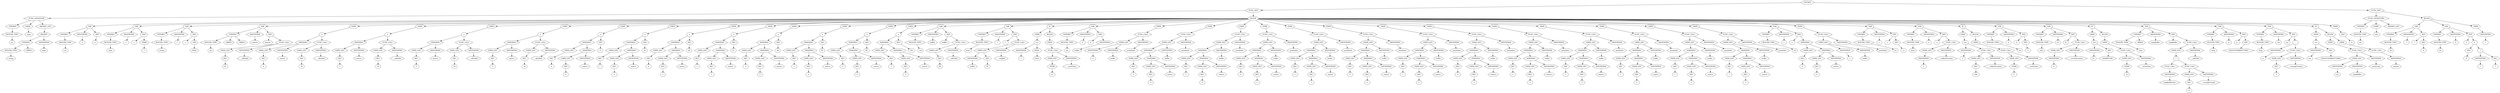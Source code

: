 digraph Tree {
    node [shape=hexagon];
    node_0 [label="SOURCE"]
    node_0 -> node_1;
    node_1 [label="FUNC_DEF"]
    node_1 -> node_2;
    node_2 [label="FUNC_SIGNATURE"]
    node_2 -> node_3;
    node_3 [label="TYPEREF"]
    node_3 -> node_4;
    node_4 [label="BUILTIN_TYPE"]
    node_4 -> node_5;
    node_5 [label="int"]
    node_2 -> node_6;
    node_6 [label="NAME"]
    node_6 -> node_7;
    node_7 [label="main"]
    node_2 -> node_8;
    node_8 [label="ARGDEF_LIST"]
    node_8 -> node_9;
    node_9 [label="ARGDEF"]
    node_9 -> node_10;
    node_10 [label="TYPEREF"]
    node_10 -> node_11;
    node_11 [label="BUILTIN_TYPE"]
    node_11 -> node_12;
    node_12 [label="string"]
    node_10 -> node_13;
    node_13 [label="ARRAY"]
    node_9 -> node_14;
    node_14 [label="IDENTIFIER"]
    node_14 -> node_15;
    node_15 [label="args"]
    node_1 -> node_16;
    node_16 [label="BLOCK"]
    node_16 -> node_17;
    node_17 [label="VAR"]
    node_17 -> node_18;
    node_18 [label="TYPEREF"]
    node_18 -> node_19;
    node_19 [label="BUILTIN_TYPE"]
    node_19 -> node_20;
    node_20 [label="int"]
    node_17 -> node_21;
    node_21 [label="IDENTIFIER"]
    node_21 -> node_22;
    node_22 [label="a"]
    node_17 -> node_23;
    node_23 [label="INIT"]
    node_23 -> node_24;
    node_24 [label="a"]
    node_16 -> node_25;
    node_25 [label="VAR"]
    node_25 -> node_26;
    node_26 [label="TYPEREF"]
    node_26 -> node_27;
    node_27 [label="BUILTIN_TYPE"]
    node_27 -> node_28;
    node_28 [label="char"]
    node_25 -> node_29;
    node_29 [label="IDENTIFIER"]
    node_29 -> node_30;
    node_30 [label="c"]
    node_25 -> node_31;
    node_31 [label="INIT"]
    node_31 -> node_32;
    node_32 [label="c"]
    node_31 -> node_33;
    node_33 [label="SYMB"]
    node_33 -> node_34;
    node_34 [label="'i'"]
    node_16 -> node_35;
    node_35 [label="VAR"]
    node_35 -> node_36;
    node_36 [label="TYPEREF"]
    node_36 -> node_37;
    node_37 [label="BUILTIN_TYPE"]
    node_37 -> node_38;
    node_38 [label="string"]
    node_35 -> node_39;
    node_39 [label="IDENTIFIER"]
    node_39 -> node_40;
    node_40 [label="s"]
    node_35 -> node_41;
    node_41 [label="INIT"]
    node_41 -> node_42;
    node_42 [label="s"]
    node_41 -> node_43;
    node_43 [label="STR"]
    node_43 -> node_44;
    node_44 [label="Hello"]
    node_16 -> node_45;
    node_45 [label="VAR"]
    node_45 -> node_46;
    node_46 [label="TYPEREF"]
    node_46 -> node_47;
    node_47 [label="BUILTIN_TYPE"]
    node_47 -> node_48;
    node_48 [label="int"]
    node_46 -> node_49;
    node_49 [label="ARRAY"]
    node_46 -> node_50;
    node_50 [label="ARRAY"]
    node_45 -> node_51;
    node_51 [label="IDENTIFIER"]
    node_51 -> node_52;
    node_52 [label="matrix"]
    node_45 -> node_53;
    node_53 [label="INIT"]
    node_53 -> node_54;
    node_54 [label="matrix"]
    node_53 -> node_55;
    node_55 [label="FUNC_CALL"]
    node_55 -> node_56;
    node_56 [label="EXPR_LIST"]
    node_56 -> node_57;
    node_57 [label="DEC"]
    node_57 -> node_58;
    node_58 [label="32"]
    node_55 -> node_59;
    node_59 [label="IDENTIFIER"]
    node_59 -> node_60;
    node_60 [label="__allocRef"]
    node_16 -> node_61;
    node_61 [label="EXPR"]
    node_61 -> node_62;
    node_62 [label="="]
    node_62 -> node_63;
    node_63 [label="INDEXING"]
    node_63 -> node_64;
    node_64 [label="EXPR_LIST"]
    node_64 -> node_65;
    node_65 [label="DEC"]
    node_65 -> node_66;
    node_66 [label="0"]
    node_63 -> node_67;
    node_67 [label="IDENTIFIER"]
    node_67 -> node_68;
    node_68 [label="matrix"]
    node_62 -> node_69;
    node_69 [label="FUNC_CALL"]
    node_69 -> node_70;
    node_70 [label="EXPR_LIST"]
    node_70 -> node_71;
    node_71 [label="DEC"]
    node_71 -> node_72;
    node_72 [label="16"]
    node_69 -> node_73;
    node_73 [label="IDENTIFIER"]
    node_73 -> node_74;
    node_74 [label="__allocRef"]
    node_16 -> node_75;
    node_75 [label="EXPR"]
    node_75 -> node_76;
    node_76 [label="="]
    node_76 -> node_77;
    node_77 [label="INDEXING"]
    node_77 -> node_78;
    node_78 [label="EXPR_LIST"]
    node_78 -> node_79;
    node_79 [label="DEC"]
    node_79 -> node_80;
    node_80 [label="1"]
    node_77 -> node_81;
    node_81 [label="IDENTIFIER"]
    node_81 -> node_82;
    node_82 [label="matrix"]
    node_76 -> node_83;
    node_83 [label="FUNC_CALL"]
    node_83 -> node_84;
    node_84 [label="EXPR_LIST"]
    node_84 -> node_85;
    node_85 [label="DEC"]
    node_85 -> node_86;
    node_86 [label="16"]
    node_83 -> node_87;
    node_87 [label="IDENTIFIER"]
    node_87 -> node_88;
    node_88 [label="__allocRef"]
    node_16 -> node_89;
    node_89 [label="EXPR"]
    node_89 -> node_90;
    node_90 [label="="]
    node_90 -> node_91;
    node_91 [label="INDEXING"]
    node_91 -> node_92;
    node_92 [label="EXPR_LIST"]
    node_92 -> node_93;
    node_93 [label="DEC"]
    node_93 -> node_94;
    node_94 [label="2"]
    node_91 -> node_95;
    node_95 [label="IDENTIFIER"]
    node_95 -> node_96;
    node_96 [label="matrix"]
    node_90 -> node_97;
    node_97 [label="FUNC_CALL"]
    node_97 -> node_98;
    node_98 [label="EXPR_LIST"]
    node_98 -> node_99;
    node_99 [label="DEC"]
    node_99 -> node_100;
    node_100 [label="16"]
    node_97 -> node_101;
    node_101 [label="IDENTIFIER"]
    node_101 -> node_102;
    node_102 [label="__allocRef"]
    node_16 -> node_103;
    node_103 [label="EXPR"]
    node_103 -> node_104;
    node_104 [label="="]
    node_104 -> node_105;
    node_105 [label="INDEXING"]
    node_105 -> node_106;
    node_106 [label="EXPR_LIST"]
    node_106 -> node_107;
    node_107 [label="DEC"]
    node_107 -> node_108;
    node_108 [label="3"]
    node_105 -> node_109;
    node_109 [label="IDENTIFIER"]
    node_109 -> node_110;
    node_110 [label="matrix"]
    node_104 -> node_111;
    node_111 [label="FUNC_CALL"]
    node_111 -> node_112;
    node_112 [label="EXPR_LIST"]
    node_112 -> node_113;
    node_113 [label="DEC"]
    node_113 -> node_114;
    node_114 [label="16"]
    node_111 -> node_115;
    node_115 [label="IDENTIFIER"]
    node_115 -> node_116;
    node_116 [label="__allocRef"]
    node_16 -> node_117;
    node_117 [label="EXPR"]
    node_117 -> node_118;
    node_118 [label="="]
    node_118 -> node_119;
    node_119 [label="INDEXING"]
    node_119 -> node_120;
    node_120 [label="EXPR_LIST"]
    node_120 -> node_121;
    node_121 [label="DEC"]
    node_121 -> node_122;
    node_122 [label="0"]
    node_119 -> node_123;
    node_123 [label="INDEXING"]
    node_123 -> node_124;
    node_124 [label="EXPR_LIST"]
    node_124 -> node_125;
    node_125 [label="DEC"]
    node_125 -> node_126;
    node_126 [label="0"]
    node_123 -> node_127;
    node_127 [label="IDENTIFIER"]
    node_127 -> node_128;
    node_128 [label="matrix"]
    node_118 -> node_129;
    node_129 [label="DEC"]
    node_129 -> node_130;
    node_130 [label="0"]
    node_16 -> node_131;
    node_131 [label="EXPR"]
    node_131 -> node_132;
    node_132 [label="="]
    node_132 -> node_133;
    node_133 [label="INDEXING"]
    node_133 -> node_134;
    node_134 [label="EXPR_LIST"]
    node_134 -> node_135;
    node_135 [label="DEC"]
    node_135 -> node_136;
    node_136 [label="1"]
    node_133 -> node_137;
    node_137 [label="INDEXING"]
    node_137 -> node_138;
    node_138 [label="EXPR_LIST"]
    node_138 -> node_139;
    node_139 [label="DEC"]
    node_139 -> node_140;
    node_140 [label="0"]
    node_137 -> node_141;
    node_141 [label="IDENTIFIER"]
    node_141 -> node_142;
    node_142 [label="matrix"]
    node_132 -> node_143;
    node_143 [label="DEC"]
    node_143 -> node_144;
    node_144 [label="10"]
    node_16 -> node_145;
    node_145 [label="EXPR"]
    node_145 -> node_146;
    node_146 [label="="]
    node_146 -> node_147;
    node_147 [label="INDEXING"]
    node_147 -> node_148;
    node_148 [label="EXPR_LIST"]
    node_148 -> node_149;
    node_149 [label="DEC"]
    node_149 -> node_150;
    node_150 [label="0"]
    node_147 -> node_151;
    node_151 [label="INDEXING"]
    node_151 -> node_152;
    node_152 [label="EXPR_LIST"]
    node_152 -> node_153;
    node_153 [label="DEC"]
    node_153 -> node_154;
    node_154 [label="1"]
    node_151 -> node_155;
    node_155 [label="IDENTIFIER"]
    node_155 -> node_156;
    node_156 [label="matrix"]
    node_146 -> node_157;
    node_157 [label="DEC"]
    node_157 -> node_158;
    node_158 [label="20"]
    node_16 -> node_159;
    node_159 [label="EXPR"]
    node_159 -> node_160;
    node_160 [label="="]
    node_160 -> node_161;
    node_161 [label="INDEXING"]
    node_161 -> node_162;
    node_162 [label="EXPR_LIST"]
    node_162 -> node_163;
    node_163 [label="DEC"]
    node_163 -> node_164;
    node_164 [label="1"]
    node_161 -> node_165;
    node_165 [label="INDEXING"]
    node_165 -> node_166;
    node_166 [label="EXPR_LIST"]
    node_166 -> node_167;
    node_167 [label="DEC"]
    node_167 -> node_168;
    node_168 [label="1"]
    node_165 -> node_169;
    node_169 [label="IDENTIFIER"]
    node_169 -> node_170;
    node_170 [label="matrix"]
    node_160 -> node_171;
    node_171 [label="DEC"]
    node_171 -> node_172;
    node_172 [label="21"]
    node_16 -> node_173;
    node_173 [label="EXPR"]
    node_173 -> node_174;
    node_174 [label="="]
    node_174 -> node_175;
    node_175 [label="INDEXING"]
    node_175 -> node_176;
    node_176 [label="EXPR_LIST"]
    node_176 -> node_177;
    node_177 [label="DEC"]
    node_177 -> node_178;
    node_178 [label="0"]
    node_175 -> node_179;
    node_179 [label="INDEXING"]
    node_179 -> node_180;
    node_180 [label="EXPR_LIST"]
    node_180 -> node_181;
    node_181 [label="DEC"]
    node_181 -> node_182;
    node_182 [label="2"]
    node_179 -> node_183;
    node_183 [label="IDENTIFIER"]
    node_183 -> node_184;
    node_184 [label="matrix"]
    node_174 -> node_185;
    node_185 [label="DEC"]
    node_185 -> node_186;
    node_186 [label="40"]
    node_16 -> node_187;
    node_187 [label="EXPR"]
    node_187 -> node_188;
    node_188 [label="="]
    node_188 -> node_189;
    node_189 [label="INDEXING"]
    node_189 -> node_190;
    node_190 [label="EXPR_LIST"]
    node_190 -> node_191;
    node_191 [label="DEC"]
    node_191 -> node_192;
    node_192 [label="1"]
    node_189 -> node_193;
    node_193 [label="INDEXING"]
    node_193 -> node_194;
    node_194 [label="EXPR_LIST"]
    node_194 -> node_195;
    node_195 [label="DEC"]
    node_195 -> node_196;
    node_196 [label="2"]
    node_193 -> node_197;
    node_197 [label="IDENTIFIER"]
    node_197 -> node_198;
    node_198 [label="matrix"]
    node_188 -> node_199;
    node_199 [label="DEC"]
    node_199 -> node_200;
    node_200 [label="50"]
    node_16 -> node_201;
    node_201 [label="EXPR"]
    node_201 -> node_202;
    node_202 [label="="]
    node_202 -> node_203;
    node_203 [label="INDEXING"]
    node_203 -> node_204;
    node_204 [label="EXPR_LIST"]
    node_204 -> node_205;
    node_205 [label="DEC"]
    node_205 -> node_206;
    node_206 [label="0"]
    node_203 -> node_207;
    node_207 [label="INDEXING"]
    node_207 -> node_208;
    node_208 [label="EXPR_LIST"]
    node_208 -> node_209;
    node_209 [label="DEC"]
    node_209 -> node_210;
    node_210 [label="3"]
    node_207 -> node_211;
    node_211 [label="IDENTIFIER"]
    node_211 -> node_212;
    node_212 [label="matrix"]
    node_202 -> node_213;
    node_213 [label="DEC"]
    node_213 -> node_214;
    node_214 [label="60"]
    node_16 -> node_215;
    node_215 [label="EXPR"]
    node_215 -> node_216;
    node_216 [label="="]
    node_216 -> node_217;
    node_217 [label="INDEXING"]
    node_217 -> node_218;
    node_218 [label="EXPR_LIST"]
    node_218 -> node_219;
    node_219 [label="DEC"]
    node_219 -> node_220;
    node_220 [label="1"]
    node_217 -> node_221;
    node_221 [label="INDEXING"]
    node_221 -> node_222;
    node_222 [label="EXPR_LIST"]
    node_222 -> node_223;
    node_223 [label="DEC"]
    node_223 -> node_224;
    node_224 [label="3"]
    node_221 -> node_225;
    node_225 [label="IDENTIFIER"]
    node_225 -> node_226;
    node_226 [label="matrix"]
    node_216 -> node_227;
    node_227 [label="DEC"]
    node_227 -> node_228;
    node_228 [label="701"]
    node_16 -> node_229;
    node_229 [label="VAR"]
    node_229 -> node_230;
    node_230 [label="TYPEREF"]
    node_230 -> node_231;
    node_231 [label="BUILTIN_TYPE"]
    node_231 -> node_232;
    node_232 [label="ref"]
    node_229 -> node_233;
    node_233 [label="IDENTIFIER"]
    node_233 -> node_234;
    node_234 [label="buffer"]
    node_229 -> node_235;
    node_235 [label="INIT"]
    node_235 -> node_236;
    node_236 [label="buffer"]
    node_235 -> node_237;
    node_237 [label="FUNC_CALL"]
    node_237 -> node_238;
    node_238 [label="EXPR_LIST"]
    node_238 -> node_239;
    node_239 [label="DEC"]
    node_239 -> node_240;
    node_240 [label="80"]
    node_237 -> node_241;
    node_241 [label="IDENTIFIER"]
    node_241 -> node_242;
    node_242 [label="__allocRef"]
    node_16 -> node_243;
    node_243 [label="VAR"]
    node_243 -> node_244;
    node_244 [label="TYPEREF"]
    node_244 -> node_245;
    node_245 [label="BUILTIN_TYPE"]
    node_245 -> node_246;
    node_246 [label="bool"]
    node_243 -> node_247;
    node_247 [label="IDENTIFIER"]
    node_247 -> node_248;
    node_248 [label="f"]
    node_243 -> node_249;
    node_249 [label="INIT"]
    node_249 -> node_250;
    node_250 [label="f"]
    node_249 -> node_251;
    node_251 [label="FUNC_CALL"]
    node_251 -> node_252;
    node_252 [label="EXPR_LIST"]
    node_252 -> node_253;
    node_253 [label="IDENTIFIER"]
    node_253 -> node_254;
    node_254 [label="buffer"]
    node_252 -> node_255;
    node_255 [label="DEC"]
    node_255 -> node_256;
    node_256 [label="97"]
    node_251 -> node_257;
    node_257 [label="IDENTIFIER"]
    node_257 -> node_258;
    node_258 [label="__cmpRef"]
    node_16 -> node_259;
    node_259 [label="IF"]
    node_259 -> node_260;
    node_260 [label="EXPR"]
    node_260 -> node_261;
    node_261 [label="=="]
    node_261 -> node_262;
    node_262 [label="IDENTIFIER"]
    node_262 -> node_263;
    node_263 [label="f"]
    node_261 -> node_264;
    node_264 [label="BOOL"]
    node_264 -> node_265;
    node_265 [label="false"]
    node_259 -> node_266;
    node_266 [label="BLOCK"]
    node_266 -> node_267;
    node_267 [label="EXPR"]
    node_267 -> node_268;
    node_268 [label="FUNC_CALL"]
    node_268 -> node_269;
    node_269 [label="EXPR_LIST"]
    node_269 -> node_270;
    node_270 [label="SYMB"]
    node_270 -> node_271;
    node_271 [label="'m'"]
    node_268 -> node_272;
    node_272 [label="IDENTIFIER"]
    node_272 -> node_273;
    node_273 [label="__writeChar"]
    node_16 -> node_274;
    node_274 [label="VAR"]
    node_274 -> node_275;
    node_275 [label="TYPEREF"]
    node_275 -> node_276;
    node_276 [label="BUILTIN_TYPE"]
    node_276 -> node_277;
    node_277 [label="int"]
    node_274 -> node_278;
    node_278 [label="IDENTIFIER"]
    node_278 -> node_279;
    node_279 [label="b"]
    node_274 -> node_280;
    node_280 [label="INIT"]
    node_280 -> node_281;
    node_281 [label="b"]
    node_280 -> node_282;
    node_282 [label="IDENTIFIER"]
    node_282 -> node_283;
    node_283 [label="buffer"]
    node_16 -> node_284;
    node_284 [label="EXPR"]
    node_284 -> node_285;
    node_285 [label="FUNC_CALL"]
    node_285 -> node_286;
    node_286 [label="EXPR_LIST"]
    node_286 -> node_287;
    node_287 [label="IDENTIFIER"]
    node_287 -> node_288;
    node_288 [label="b"]
    node_286 -> node_289;
    node_289 [label="IDENTIFIER"]
    node_289 -> node_290;
    node_290 [label="buffer"]
    node_285 -> node_291;
    node_291 [label="IDENTIFIER"]
    node_291 -> node_292;
    node_292 [label="printlnInt"]
    node_16 -> node_293;
    node_293 [label="EXPR"]
    node_293 -> node_294;
    node_294 [label="FUNC_CALL"]
    node_294 -> node_295;
    node_295 [label="EXPR_LIST"]
    node_295 -> node_296;
    node_296 [label="INDEXING"]
    node_296 -> node_297;
    node_297 [label="EXPR_LIST"]
    node_297 -> node_298;
    node_298 [label="DEC"]
    node_298 -> node_299;
    node_299 [label="0"]
    node_296 -> node_300;
    node_300 [label="INDEXING"]
    node_300 -> node_301;
    node_301 [label="EXPR_LIST"]
    node_301 -> node_302;
    node_302 [label="DEC"]
    node_302 -> node_303;
    node_303 [label="0"]
    node_300 -> node_304;
    node_304 [label="IDENTIFIER"]
    node_304 -> node_305;
    node_305 [label="matrix"]
    node_295 -> node_306;
    node_306 [label="IDENTIFIER"]
    node_306 -> node_307;
    node_307 [label="buffer"]
    node_294 -> node_308;
    node_308 [label="IDENTIFIER"]
    node_308 -> node_309;
    node_309 [label="printlnInt"]
    node_16 -> node_310;
    node_310 [label="EXPR"]
    node_310 -> node_311;
    node_311 [label="FUNC_CALL"]
    node_311 -> node_312;
    node_312 [label="EXPR_LIST"]
    node_312 -> node_313;
    node_313 [label="INDEXING"]
    node_313 -> node_314;
    node_314 [label="EXPR_LIST"]
    node_314 -> node_315;
    node_315 [label="DEC"]
    node_315 -> node_316;
    node_316 [label="1"]
    node_313 -> node_317;
    node_317 [label="INDEXING"]
    node_317 -> node_318;
    node_318 [label="EXPR_LIST"]
    node_318 -> node_319;
    node_319 [label="DEC"]
    node_319 -> node_320;
    node_320 [label="0"]
    node_317 -> node_321;
    node_321 [label="IDENTIFIER"]
    node_321 -> node_322;
    node_322 [label="matrix"]
    node_312 -> node_323;
    node_323 [label="IDENTIFIER"]
    node_323 -> node_324;
    node_324 [label="buffer"]
    node_311 -> node_325;
    node_325 [label="IDENTIFIER"]
    node_325 -> node_326;
    node_326 [label="printlnInt"]
    node_16 -> node_327;
    node_327 [label="EXPR"]
    node_327 -> node_328;
    node_328 [label="FUNC_CALL"]
    node_328 -> node_329;
    node_329 [label="EXPR_LIST"]
    node_329 -> node_330;
    node_330 [label="INDEXING"]
    node_330 -> node_331;
    node_331 [label="EXPR_LIST"]
    node_331 -> node_332;
    node_332 [label="DEC"]
    node_332 -> node_333;
    node_333 [label="0"]
    node_330 -> node_334;
    node_334 [label="INDEXING"]
    node_334 -> node_335;
    node_335 [label="EXPR_LIST"]
    node_335 -> node_336;
    node_336 [label="DEC"]
    node_336 -> node_337;
    node_337 [label="1"]
    node_334 -> node_338;
    node_338 [label="IDENTIFIER"]
    node_338 -> node_339;
    node_339 [label="matrix"]
    node_329 -> node_340;
    node_340 [label="IDENTIFIER"]
    node_340 -> node_341;
    node_341 [label="buffer"]
    node_328 -> node_342;
    node_342 [label="IDENTIFIER"]
    node_342 -> node_343;
    node_343 [label="printlnInt"]
    node_16 -> node_344;
    node_344 [label="EXPR"]
    node_344 -> node_345;
    node_345 [label="FUNC_CALL"]
    node_345 -> node_346;
    node_346 [label="EXPR_LIST"]
    node_346 -> node_347;
    node_347 [label="INDEXING"]
    node_347 -> node_348;
    node_348 [label="EXPR_LIST"]
    node_348 -> node_349;
    node_349 [label="DEC"]
    node_349 -> node_350;
    node_350 [label="1"]
    node_347 -> node_351;
    node_351 [label="INDEXING"]
    node_351 -> node_352;
    node_352 [label="EXPR_LIST"]
    node_352 -> node_353;
    node_353 [label="DEC"]
    node_353 -> node_354;
    node_354 [label="1"]
    node_351 -> node_355;
    node_355 [label="IDENTIFIER"]
    node_355 -> node_356;
    node_356 [label="matrix"]
    node_346 -> node_357;
    node_357 [label="IDENTIFIER"]
    node_357 -> node_358;
    node_358 [label="buffer"]
    node_345 -> node_359;
    node_359 [label="IDENTIFIER"]
    node_359 -> node_360;
    node_360 [label="printlnInt"]
    node_16 -> node_361;
    node_361 [label="EXPR"]
    node_361 -> node_362;
    node_362 [label="FUNC_CALL"]
    node_362 -> node_363;
    node_363 [label="EXPR_LIST"]
    node_363 -> node_364;
    node_364 [label="INDEXING"]
    node_364 -> node_365;
    node_365 [label="EXPR_LIST"]
    node_365 -> node_366;
    node_366 [label="DEC"]
    node_366 -> node_367;
    node_367 [label="0"]
    node_364 -> node_368;
    node_368 [label="INDEXING"]
    node_368 -> node_369;
    node_369 [label="EXPR_LIST"]
    node_369 -> node_370;
    node_370 [label="DEC"]
    node_370 -> node_371;
    node_371 [label="2"]
    node_368 -> node_372;
    node_372 [label="IDENTIFIER"]
    node_372 -> node_373;
    node_373 [label="matrix"]
    node_363 -> node_374;
    node_374 [label="IDENTIFIER"]
    node_374 -> node_375;
    node_375 [label="buffer"]
    node_362 -> node_376;
    node_376 [label="IDENTIFIER"]
    node_376 -> node_377;
    node_377 [label="printlnInt"]
    node_16 -> node_378;
    node_378 [label="EXPR"]
    node_378 -> node_379;
    node_379 [label="FUNC_CALL"]
    node_379 -> node_380;
    node_380 [label="EXPR_LIST"]
    node_380 -> node_381;
    node_381 [label="INDEXING"]
    node_381 -> node_382;
    node_382 [label="EXPR_LIST"]
    node_382 -> node_383;
    node_383 [label="DEC"]
    node_383 -> node_384;
    node_384 [label="1"]
    node_381 -> node_385;
    node_385 [label="INDEXING"]
    node_385 -> node_386;
    node_386 [label="EXPR_LIST"]
    node_386 -> node_387;
    node_387 [label="DEC"]
    node_387 -> node_388;
    node_388 [label="2"]
    node_385 -> node_389;
    node_389 [label="IDENTIFIER"]
    node_389 -> node_390;
    node_390 [label="matrix"]
    node_380 -> node_391;
    node_391 [label="IDENTIFIER"]
    node_391 -> node_392;
    node_392 [label="buffer"]
    node_379 -> node_393;
    node_393 [label="IDENTIFIER"]
    node_393 -> node_394;
    node_394 [label="printlnInt"]
    node_16 -> node_395;
    node_395 [label="EXPR"]
    node_395 -> node_396;
    node_396 [label="FUNC_CALL"]
    node_396 -> node_397;
    node_397 [label="EXPR_LIST"]
    node_397 -> node_398;
    node_398 [label="INDEXING"]
    node_398 -> node_399;
    node_399 [label="EXPR_LIST"]
    node_399 -> node_400;
    node_400 [label="DEC"]
    node_400 -> node_401;
    node_401 [label="0"]
    node_398 -> node_402;
    node_402 [label="INDEXING"]
    node_402 -> node_403;
    node_403 [label="EXPR_LIST"]
    node_403 -> node_404;
    node_404 [label="DEC"]
    node_404 -> node_405;
    node_405 [label="3"]
    node_402 -> node_406;
    node_406 [label="IDENTIFIER"]
    node_406 -> node_407;
    node_407 [label="matrix"]
    node_397 -> node_408;
    node_408 [label="IDENTIFIER"]
    node_408 -> node_409;
    node_409 [label="buffer"]
    node_396 -> node_410;
    node_410 [label="IDENTIFIER"]
    node_410 -> node_411;
    node_411 [label="printlnInt"]
    node_16 -> node_412;
    node_412 [label="EXPR"]
    node_412 -> node_413;
    node_413 [label="FUNC_CALL"]
    node_413 -> node_414;
    node_414 [label="EXPR_LIST"]
    node_414 -> node_415;
    node_415 [label="INDEXING"]
    node_415 -> node_416;
    node_416 [label="EXPR_LIST"]
    node_416 -> node_417;
    node_417 [label="DEC"]
    node_417 -> node_418;
    node_418 [label="1"]
    node_415 -> node_419;
    node_419 [label="INDEXING"]
    node_419 -> node_420;
    node_420 [label="EXPR_LIST"]
    node_420 -> node_421;
    node_421 [label="DEC"]
    node_421 -> node_422;
    node_422 [label="3"]
    node_419 -> node_423;
    node_423 [label="IDENTIFIER"]
    node_423 -> node_424;
    node_424 [label="matrix"]
    node_414 -> node_425;
    node_425 [label="IDENTIFIER"]
    node_425 -> node_426;
    node_426 [label="buffer"]
    node_413 -> node_427;
    node_427 [label="IDENTIFIER"]
    node_427 -> node_428;
    node_428 [label="printlnInt"]
    node_16 -> node_429;
    node_429 [label="EXPR"]
    node_429 -> node_430;
    node_430 [label="FUNC_CALL"]
    node_430 -> node_431;
    node_431 [label="EXPR_LIST"]
    node_431 -> node_432;
    node_432 [label="INDEXING"]
    node_432 -> node_433;
    node_433 [label="EXPR_LIST"]
    node_433 -> node_434;
    node_434 [label="DEC"]
    node_434 -> node_435;
    node_435 [label="1"]
    node_432 -> node_436;
    node_436 [label="INDEXING"]
    node_436 -> node_437;
    node_437 [label="EXPR_LIST"]
    node_437 -> node_438;
    node_438 [label="DEC"]
    node_438 -> node_439;
    node_439 [label="3"]
    node_436 -> node_440;
    node_440 [label="IDENTIFIER"]
    node_440 -> node_441;
    node_441 [label="matrix"]
    node_431 -> node_442;
    node_442 [label="IDENTIFIER"]
    node_442 -> node_443;
    node_443 [label="buffer"]
    node_430 -> node_444;
    node_444 [label="IDENTIFIER"]
    node_444 -> node_445;
    node_445 [label="printlnInt"]
    node_16 -> node_446;
    node_446 [label="EXPR"]
    node_446 -> node_447;
    node_447 [label="FUNC_CALL"]
    node_447 -> node_448;
    node_448 [label="EXPR_LIST"]
    node_448 -> node_449;
    node_449 [label="INDEXING"]
    node_449 -> node_450;
    node_450 [label="EXPR_LIST"]
    node_450 -> node_451;
    node_451 [label="DEC"]
    node_451 -> node_452;
    node_452 [label="1"]
    node_449 -> node_453;
    node_453 [label="INDEXING"]
    node_453 -> node_454;
    node_454 [label="EXPR_LIST"]
    node_454 -> node_455;
    node_455 [label="DEC"]
    node_455 -> node_456;
    node_456 [label="3"]
    node_453 -> node_457;
    node_457 [label="IDENTIFIER"]
    node_457 -> node_458;
    node_458 [label="matrix"]
    node_448 -> node_459;
    node_459 [label="IDENTIFIER"]
    node_459 -> node_460;
    node_460 [label="buffer"]
    node_447 -> node_461;
    node_461 [label="IDENTIFIER"]
    node_461 -> node_462;
    node_462 [label="printlnInt"]
    node_16 -> node_463;
    node_463 [label="EXPR"]
    node_463 -> node_464;
    node_464 [label="FUNC_CALL"]
    node_464 -> node_465;
    node_465 [label="EXPR_LIST"]
    node_465 -> node_466;
    node_466 [label="INDEXING"]
    node_466 -> node_467;
    node_467 [label="EXPR_LIST"]
    node_467 -> node_468;
    node_468 [label="DEC"]
    node_468 -> node_469;
    node_469 [label="1"]
    node_466 -> node_470;
    node_470 [label="INDEXING"]
    node_470 -> node_471;
    node_471 [label="EXPR_LIST"]
    node_471 -> node_472;
    node_472 [label="DEC"]
    node_472 -> node_473;
    node_473 [label="3"]
    node_470 -> node_474;
    node_474 [label="IDENTIFIER"]
    node_474 -> node_475;
    node_475 [label="matrix"]
    node_465 -> node_476;
    node_476 [label="IDENTIFIER"]
    node_476 -> node_477;
    node_477 [label="buffer"]
    node_464 -> node_478;
    node_478 [label="IDENTIFIER"]
    node_478 -> node_479;
    node_479 [label="printlnInt"]
    node_16 -> node_480;
    node_480 [label="EXPR"]
    node_480 -> node_481;
    node_481 [label="FUNC_CALL"]
    node_481 -> node_482;
    node_482 [label="EXPR_LIST"]
    node_482 -> node_483;
    node_483 [label="INDEXING"]
    node_483 -> node_484;
    node_484 [label="EXPR_LIST"]
    node_484 -> node_485;
    node_485 [label="DEC"]
    node_485 -> node_486;
    node_486 [label="1"]
    node_483 -> node_487;
    node_487 [label="INDEXING"]
    node_487 -> node_488;
    node_488 [label="EXPR_LIST"]
    node_488 -> node_489;
    node_489 [label="DEC"]
    node_489 -> node_490;
    node_490 [label="3"]
    node_487 -> node_491;
    node_491 [label="IDENTIFIER"]
    node_491 -> node_492;
    node_492 [label="matrix"]
    node_482 -> node_493;
    node_493 [label="IDENTIFIER"]
    node_493 -> node_494;
    node_494 [label="buffer"]
    node_481 -> node_495;
    node_495 [label="IDENTIFIER"]
    node_495 -> node_496;
    node_496 [label="printlnInt"]
    node_16 -> node_497;
    node_497 [label="VAR"]
    node_497 -> node_498;
    node_498 [label="TYPEREF"]
    node_498 -> node_499;
    node_499 [label="BUILTIN_TYPE"]
    node_499 -> node_500;
    node_500 [label="int"]
    node_497 -> node_501;
    node_501 [label="IDENTIFIER"]
    node_501 -> node_502;
    node_502 [label="v"]
    node_497 -> node_503;
    node_503 [label="INIT"]
    node_503 -> node_504;
    node_504 [label="v"]
    node_503 -> node_505;
    node_505 [label="INDEXING"]
    node_505 -> node_506;
    node_506 [label="EXPR_LIST"]
    node_506 -> node_507;
    node_507 [label="DEC"]
    node_507 -> node_508;
    node_508 [label="0"]
    node_505 -> node_509;
    node_509 [label="INDEXING"]
    node_509 -> node_510;
    node_510 [label="EXPR_LIST"]
    node_510 -> node_511;
    node_511 [label="DEC"]
    node_511 -> node_512;
    node_512 [label="0"]
    node_509 -> node_513;
    node_513 [label="IDENTIFIER"]
    node_513 -> node_514;
    node_514 [label="matrix"]
    node_16 -> node_515;
    node_515 [label="EXPR"]
    node_515 -> node_516;
    node_516 [label="FUNC_CALL"]
    node_516 -> node_517;
    node_517 [label="EXPR_LIST"]
    node_517 -> node_518;
    node_518 [label="IDENTIFIER"]
    node_518 -> node_519;
    node_519 [label="v"]
    node_517 -> node_520;
    node_520 [label="IDENTIFIER"]
    node_520 -> node_521;
    node_521 [label="buffer"]
    node_516 -> node_522;
    node_522 [label="IDENTIFIER"]
    node_522 -> node_523;
    node_523 [label="printlnInt"]
    node_16 -> node_524;
    node_524 [label="VAR"]
    node_524 -> node_525;
    node_525 [label="TYPEREF"]
    node_525 -> node_526;
    node_526 [label="BUILTIN_TYPE"]
    node_526 -> node_527;
    node_527 [label="int"]
    node_524 -> node_528;
    node_528 [label="IDENTIFIER"]
    node_528 -> node_529;
    node_529 [label="y"]
    node_524 -> node_530;
    node_530 [label="INIT"]
    node_530 -> node_531;
    node_531 [label="y"]
    node_530 -> node_532;
    node_532 [label="DEC"]
    node_532 -> node_533;
    node_533 [label="-2"]
    node_16 -> node_534;
    node_534 [label="VAR"]
    node_534 -> node_535;
    node_535 [label="TYPEREF"]
    node_535 -> node_536;
    node_536 [label="BUILTIN_TYPE"]
    node_536 -> node_537;
    node_537 [label="byte"]
    node_534 -> node_538;
    node_538 [label="IDENTIFIER"]
    node_538 -> node_539;
    node_539 [label="u"]
    node_534 -> node_540;
    node_540 [label="INIT"]
    node_540 -> node_541;
    node_541 [label="u"]
    node_540 -> node_542;
    node_542 [label="FUNC_CALL"]
    node_542 -> node_543;
    node_543 [label="EXPR_LIST"]
    node_543 -> node_544;
    node_544 [label="IDENTIFIER"]
    node_544 -> node_545;
    node_545 [label="y"]
    node_542 -> node_546;
    node_546 [label="IDENTIFIER"]
    node_546 -> node_547;
    node_547 [label="__toByteFromInt"]
    node_16 -> node_548;
    node_548 [label="IF"]
    node_548 -> node_549;
    node_549 [label="EXPR"]
    node_549 -> node_550;
    node_550 [label="=="]
    node_550 -> node_551;
    node_551 [label="IDENTIFIER"]
    node_551 -> node_552;
    node_552 [label="u"]
    node_550 -> node_553;
    node_553 [label="FUNC_CALL"]
    node_553 -> node_554;
    node_554 [label="EXPR_LIST"]
    node_554 -> node_555;
    node_555 [label="DEC"]
    node_555 -> node_556;
    node_556 [label="254"]
    node_553 -> node_557;
    node_557 [label="IDENTIFIER"]
    node_557 -> node_558;
    node_558 [label="__toByteFromInt"]
    node_548 -> node_559;
    node_559 [label="BLOCK"]
    node_559 -> node_560;
    node_560 [label="EXPR"]
    node_560 -> node_561;
    node_561 [label="FUNC_CALL"]
    node_561 -> node_562;
    node_562 [label="EXPR_LIST"]
    node_562 -> node_563;
    node_563 [label="SYMB"]
    node_563 -> node_564;
    node_564 [label="'r'"]
    node_561 -> node_565;
    node_565 [label="IDENTIFIER"]
    node_565 -> node_566;
    node_566 [label="__writeChar"]
    node_16 -> node_567;
    node_567 [label="VAR"]
    node_567 -> node_568;
    node_568 [label="TYPEREF"]
    node_568 -> node_569;
    node_569 [label="BUILTIN_TYPE"]
    node_569 -> node_570;
    node_570 [label="int"]
    node_567 -> node_571;
    node_571 [label="IDENTIFIER"]
    node_571 -> node_572;
    node_572 [label="k"]
    node_567 -> node_573;
    node_573 [label="INIT"]
    node_573 -> node_574;
    node_574 [label="k"]
    node_573 -> node_575;
    node_575 [label="DEC"]
    node_575 -> node_576;
    node_576 [label="-1"]
    node_16 -> node_577;
    node_577 [label="VAR"]
    node_577 -> node_578;
    node_578 [label="TYPEREF"]
    node_578 -> node_579;
    node_579 [label="BUILTIN_TYPE"]
    node_579 -> node_580;
    node_580 [label="uint"]
    node_577 -> node_581;
    node_581 [label="IDENTIFIER"]
    node_581 -> node_582;
    node_582 [label="k1"]
    node_577 -> node_583;
    node_583 [label="INIT"]
    node_583 -> node_584;
    node_584 [label="k1"]
    node_583 -> node_585;
    node_585 [label="FUNC_CALL"]
    node_585 -> node_586;
    node_586 [label="EXPR_LIST"]
    node_586 -> node_587;
    node_587 [label="IDENTIFIER"]
    node_587 -> node_588;
    node_588 [label="k"]
    node_585 -> node_589;
    node_589 [label="IDENTIFIER"]
    node_589 -> node_590;
    node_590 [label="__toUintFromInt"]
    node_16 -> node_591;
    node_591 [label="IF"]
    node_591 -> node_592;
    node_592 [label="EXPR"]
    node_592 -> node_593;
    node_593 [label="=="]
    node_593 -> node_594;
    node_594 [label="IDENTIFIER"]
    node_594 -> node_595;
    node_595 [label="k1"]
    node_593 -> node_596;
    node_596 [label="DEC"]
    node_596 -> node_597;
    node_597 [label="4294967295"]
    node_591 -> node_598;
    node_598 [label="BLOCK"]
    node_598 -> node_599;
    node_599 [label="EXPR"]
    node_599 -> node_600;
    node_600 [label="FUNC_CALL"]
    node_600 -> node_601;
    node_601 [label="EXPR_LIST"]
    node_601 -> node_602;
    node_602 [label="SYMB"]
    node_602 -> node_603;
    node_603 [label="'q'"]
    node_600 -> node_604;
    node_604 [label="IDENTIFIER"]
    node_604 -> node_605;
    node_605 [label="__writeChar"]
    node_16 -> node_606;
    node_606 [label="VAR"]
    node_606 -> node_607;
    node_607 [label="TYPEREF"]
    node_607 -> node_608;
    node_608 [label="BUILTIN_TYPE"]
    node_608 -> node_609;
    node_609 [label="char"]
    node_607 -> node_610;
    node_610 [label="ARRAY"]
    node_606 -> node_611;
    node_611 [label="IDENTIFIER"]
    node_611 -> node_612;
    node_612 [label="longBuffer"]
    node_606 -> node_613;
    node_613 [label="INIT"]
    node_613 -> node_614;
    node_614 [label="longBuffer"]
    node_613 -> node_615;
    node_615 [label="FUNC_CALL"]
    node_615 -> node_616;
    node_616 [label="EXPR_LIST"]
    node_616 -> node_617;
    node_617 [label="*"]
    node_617 -> node_618;
    node_618 [label="FUNC_CALL"]
    node_618 -> node_619;
    node_619 [label="IDENTIFIER"]
    node_619 -> node_620;
    node_620 [label="longBufferSize"]
    node_617 -> node_621;
    node_621 [label="FUNC_CALL"]
    node_621 -> node_622;
    node_622 [label="EXPR_LIST"]
    node_622 -> node_623;
    node_623 [label="DEC"]
    node_623 -> node_624;
    node_624 [label="8"]
    node_621 -> node_625;
    node_625 [label="IDENTIFIER"]
    node_625 -> node_626;
    node_626 [label="__toLongFromInt"]
    node_615 -> node_627;
    node_627 [label="IDENTIFIER"]
    node_627 -> node_628;
    node_628 [label="__allocRef"]
    node_16 -> node_629;
    node_629 [label="VAR"]
    node_629 -> node_630;
    node_630 [label="TYPEREF"]
    node_630 -> node_631;
    node_631 [label="BUILTIN_TYPE"]
    node_631 -> node_632;
    node_632 [label="long"]
    node_629 -> node_633;
    node_633 [label="IDENTIFIER"]
    node_633 -> node_634;
    node_634 [label="p"]
    node_629 -> node_635;
    node_635 [label="INIT"]
    node_635 -> node_636;
    node_636 [label="p"]
    node_635 -> node_637;
    node_637 [label="DEC"]
    node_637 -> node_638;
    node_638 [label="9223372036854775807"]
    node_16 -> node_639;
    node_639 [label="VAR"]
    node_639 -> node_640;
    node_640 [label="TYPEREF"]
    node_640 -> node_641;
    node_641 [label="BUILTIN_TYPE"]
    node_641 -> node_642;
    node_642 [label="long"]
    node_639 -> node_643;
    node_643 [label="IDENTIFIER"]
    node_643 -> node_644;
    node_644 [label="res"]
    node_639 -> node_645;
    node_645 [label="INIT"]
    node_645 -> node_646;
    node_646 [label="res"]
    node_645 -> node_647;
    node_647 [label="-"]
    node_647 -> node_648;
    node_648 [label="IDENTIFIER"]
    node_648 -> node_649;
    node_649 [label="p"]
    node_647 -> node_650;
    node_650 [label="FUNC_CALL"]
    node_650 -> node_651;
    node_651 [label="EXPR_LIST"]
    node_651 -> node_652;
    node_652 [label="DEC"]
    node_652 -> node_653;
    node_653 [label="3"]
    node_650 -> node_654;
    node_654 [label="IDENTIFIER"]
    node_654 -> node_655;
    node_655 [label="__toLongFromInt"]
    node_16 -> node_656;
    node_656 [label="IF"]
    node_656 -> node_657;
    node_657 [label="EXPR"]
    node_657 -> node_658;
    node_658 [label="=="]
    node_658 -> node_659;
    node_659 [label="IDENTIFIER"]
    node_659 -> node_660;
    node_660 [label="res"]
    node_658 -> node_661;
    node_661 [label="DEC"]
    node_661 -> node_662;
    node_662 [label="9223372036854775804"]
    node_656 -> node_663;
    node_663 [label="BLOCK"]
    node_663 -> node_664;
    node_664 [label="EXPR"]
    node_664 -> node_665;
    node_665 [label="FUNC_CALL"]
    node_665 -> node_666;
    node_666 [label="EXPR_LIST"]
    node_666 -> node_667;
    node_667 [label="IDENTIFIER"]
    node_667 -> node_668;
    node_668 [label="res"]
    node_666 -> node_669;
    node_669 [label="IDENTIFIER"]
    node_669 -> node_670;
    node_670 [label="longBuffer"]
    node_665 -> node_671;
    node_671 [label="IDENTIFIER"]
    node_671 -> node_672;
    node_672 [label="printLong"]
    node_663 -> node_673;
    node_673 [label="EXPR"]
    node_673 -> node_674;
    node_674 [label="FUNC_CALL"]
    node_674 -> node_675;
    node_675 [label="IDENTIFIER"]
    node_675 -> node_676;
    node_676 [label="println"]
    node_16 -> node_677;
    node_677 [label="EXPR"]
    node_677 -> node_678;
    node_678 [label="DEC"]
    node_678 -> node_679;
    node_679 [label="0"]
    node_0 -> node_680;
    node_680 [label="FUNC_DEF"]
    node_680 -> node_681;
    node_681 [label="FUNC_SIGNATURE"]
    node_681 -> node_682;
    node_682 [label="TYPEREF"]
    node_682 -> node_683;
    node_683 [label="BUILTIN_TYPE"]
    node_683 -> node_684;
    node_684 [label="int"]
    node_681 -> node_685;
    node_685 [label="NAME"]
    node_685 -> node_686;
    node_686 [label="test"]
    node_681 -> node_687;
    node_687 [label="ARGDEF_LIST"]
    node_680 -> node_688;
    node_688 [label="BLOCK"]
    node_688 -> node_689;
    node_689 [label="VAR"]
    node_689 -> node_690;
    node_690 [label="TYPEREF"]
    node_690 -> node_691;
    node_691 [label="BUILTIN_TYPE"]
    node_691 -> node_692;
    node_692 [label="int"]
    node_689 -> node_693;
    node_693 [label="IDENTIFIER"]
    node_693 -> node_694;
    node_694 [label="l"]
    node_689 -> node_695;
    node_695 [label="INIT"]
    node_695 -> node_696;
    node_696 [label="l"]
    node_695 -> node_697;
    node_697 [label="DEC"]
    node_697 -> node_698;
    node_698 [label="9"]
    node_688 -> node_699;
    node_699 [label="VAR"]
    node_699 -> node_700;
    node_700 [label="TYPEREF"]
    node_700 -> node_701;
    node_701 [label="BUILTIN_TYPE"]
    node_701 -> node_702;
    node_702 [label="int"]
    node_699 -> node_703;
    node_703 [label="IDENTIFIER"]
    node_703 -> node_704;
    node_704 [label="b"]
    node_699 -> node_705;
    node_705 [label="INIT"]
    node_705 -> node_706;
    node_706 [label="b"]
    node_705 -> node_707;
    node_707 [label="+"]
    node_707 -> node_708;
    node_708 [label="DEC"]
    node_708 -> node_709;
    node_709 [label="8"]
    node_707 -> node_710;
    node_710 [label="*"]
    node_710 -> node_711;
    node_711 [label="IDENTIFIER"]
    node_711 -> node_712;
    node_712 [label="l"]
    node_710 -> node_713;
    node_713 [label="DEC"]
    node_713 -> node_714;
    node_714 [label="7"]
    node_688 -> node_715;
    node_715 [label="EXPR"]
    node_715 -> node_716;
    node_716 [label="IDENTIFIER"]
    node_716 -> node_717;
    node_717 [label="l"]
}

